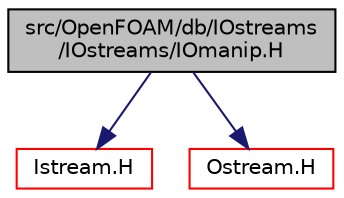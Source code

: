digraph "src/OpenFOAM/db/IOstreams/IOstreams/IOmanip.H"
{
  bgcolor="transparent";
  edge [fontname="Helvetica",fontsize="10",labelfontname="Helvetica",labelfontsize="10"];
  node [fontname="Helvetica",fontsize="10",shape=record];
  Node1 [label="src/OpenFOAM/db/IOstreams\l/IOstreams/IOmanip.H",height=0.2,width=0.4,color="black", fillcolor="grey75", style="filled", fontcolor="black"];
  Node1 -> Node2 [color="midnightblue",fontsize="10",style="solid",fontname="Helvetica"];
  Node2 [label="Istream.H",height=0.2,width=0.4,color="red",URL="$a07947.html"];
  Node1 -> Node3 [color="midnightblue",fontsize="10",style="solid",fontname="Helvetica"];
  Node3 [label="Ostream.H",height=0.2,width=0.4,color="red",URL="$a07949.html"];
}
